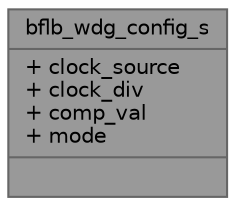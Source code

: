 digraph "bflb_wdg_config_s"
{
 // LATEX_PDF_SIZE
  bgcolor="transparent";
  edge [fontname=Helvetica,fontsize=10,labelfontname=Helvetica,labelfontsize=10];
  node [fontname=Helvetica,fontsize=10,shape=box,height=0.2,width=0.4];
  Node1 [shape=record,label="{bflb_wdg_config_s\n|+ clock_source\l+ clock_div\l+ comp_val\l+ mode\l|}",height=0.2,width=0.4,color="gray40", fillcolor="grey60", style="filled", fontcolor="black",tooltip="WDG configuration structure"];
}
